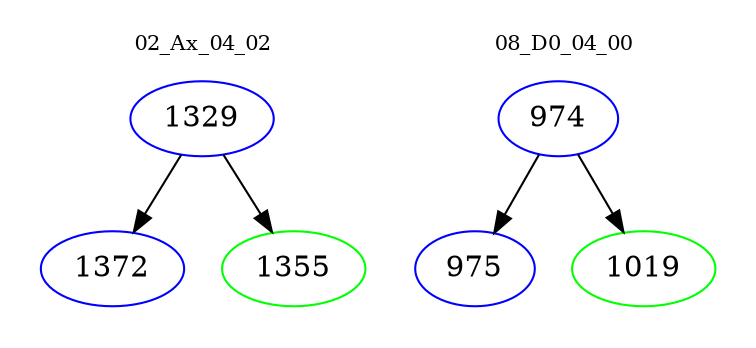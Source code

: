 digraph{
subgraph cluster_0 {
color = white
label = "02_Ax_04_02";
fontsize=10;
T0_1329 [label="1329", color="blue"]
T0_1329 -> T0_1372 [color="black"]
T0_1372 [label="1372", color="blue"]
T0_1329 -> T0_1355 [color="black"]
T0_1355 [label="1355", color="green"]
}
subgraph cluster_1 {
color = white
label = "08_D0_04_00";
fontsize=10;
T1_974 [label="974", color="blue"]
T1_974 -> T1_975 [color="black"]
T1_975 [label="975", color="blue"]
T1_974 -> T1_1019 [color="black"]
T1_1019 [label="1019", color="green"]
}
}
